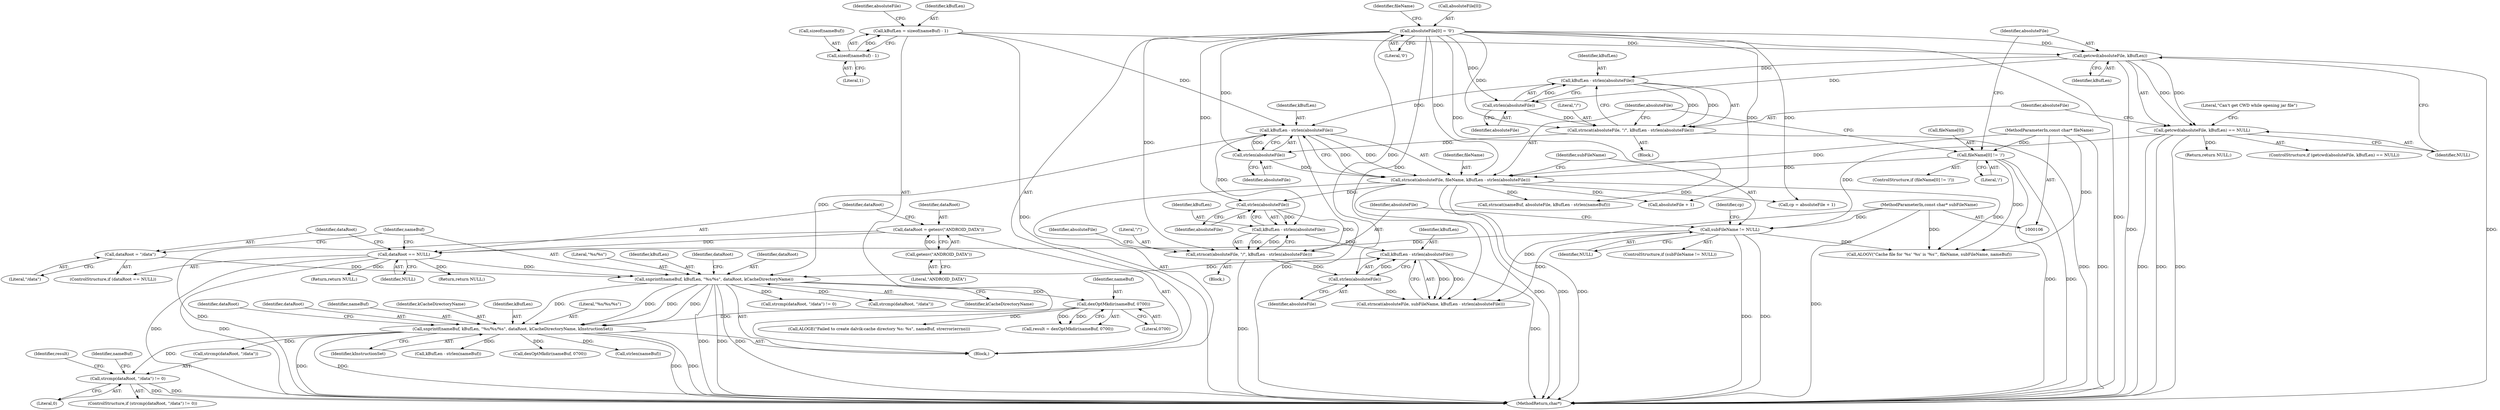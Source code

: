 digraph "0_Android_338aeaf28e9981c15d0673b18487dba61eb5447c@API" {
"1000254" [label="(Call,strcmp(dataRoot, \"/data\") != 0)"];
"1000246" [label="(Call,snprintf(nameBuf, kBufLen, \"%s/%s/%s\", dataRoot, kCacheDirectoryName, kInstructionSet))"];
"1000227" [label="(Call,dexOptMkdir(nameBuf, 0700))"];
"1000211" [label="(Call,snprintf(nameBuf, kBufLen, \"%s/%s\", dataRoot, kCacheDirectoryName))"];
"1000154" [label="(Call,kBufLen - strlen(absoluteFile))"];
"1000113" [label="(Call,kBufLen = sizeof(nameBuf) - 1)"];
"1000115" [label="(Call,sizeof(nameBuf) - 1)"];
"1000147" [label="(Call,kBufLen - strlen(absoluteFile))"];
"1000135" [label="(Call,getcwd(absoluteFile, kBufLen))"];
"1000121" [label="(Call,absoluteFile[0] = '\0')"];
"1000149" [label="(Call,strlen(absoluteFile))"];
"1000156" [label="(Call,strlen(absoluteFile))"];
"1000144" [label="(Call,strncat(absoluteFile, \"/\", kBufLen - strlen(absoluteFile)))"];
"1000173" [label="(Call,kBufLen - strlen(absoluteFile))"];
"1000166" [label="(Call,kBufLen - strlen(absoluteFile))"];
"1000168" [label="(Call,strlen(absoluteFile))"];
"1000151" [label="(Call,strncat(absoluteFile, fileName, kBufLen - strlen(absoluteFile)))"];
"1000127" [label="(Call,fileName[0] != '/')"];
"1000107" [label="(MethodParameterIn,const char* fileName)"];
"1000175" [label="(Call,strlen(absoluteFile))"];
"1000163" [label="(Call,strncat(absoluteFile, \"/\", kBufLen - strlen(absoluteFile)))"];
"1000208" [label="(Call,dataRoot = \"/data\")"];
"1000205" [label="(Call,dataRoot == NULL)"];
"1000200" [label="(Call,dataRoot = getenv(\"ANDROID_DATA\"))"];
"1000202" [label="(Call,getenv(\"ANDROID_DATA\"))"];
"1000159" [label="(Call,subFileName != NULL)"];
"1000108" [label="(MethodParameterIn,const char* subFileName)"];
"1000134" [label="(Call,getcwd(absoluteFile, kBufLen) == NULL)"];
"1000227" [label="(Call,dexOptMkdir(nameBuf, 0700))"];
"1000171" [label="(Identifier,absoluteFile)"];
"1000141" [label="(Literal,\"Can't get CWD while opening jar file\")"];
"1000160" [label="(Identifier,subFileName)"];
"1000162" [label="(Block,)"];
"1000202" [label="(Call,getenv(\"ANDROID_DATA\"))"];
"1000287" [label="(Call,strlen(nameBuf))"];
"1000156" [label="(Call,strlen(absoluteFile))"];
"1000129" [label="(Identifier,fileName)"];
"1000165" [label="(Literal,\"/\")"];
"1000152" [label="(Identifier,absoluteFile)"];
"1000254" [label="(Call,strcmp(dataRoot, \"/data\") != 0)"];
"1000212" [label="(Identifier,nameBuf)"];
"1000157" [label="(Identifier,absoluteFile)"];
"1000218" [label="(Call,strcmp(dataRoot, \"/data\") != 0)"];
"1000210" [label="(Literal,\"/data\")"];
"1000159" [label="(Call,subFileName != NULL)"];
"1000262" [label="(Identifier,result)"];
"1000255" [label="(Call,strcmp(dataRoot, \"/data\"))"];
"1000297" [label="(MethodReturn,char*)"];
"1000200" [label="(Call,dataRoot = getenv(\"ANDROID_DATA\"))"];
"1000138" [label="(Identifier,NULL)"];
"1000225" [label="(Call,result = dexOptMkdir(nameBuf, 0700))"];
"1000154" [label="(Call,kBufLen - strlen(absoluteFile))"];
"1000215" [label="(Identifier,dataRoot)"];
"1000244" [label="(Return,return NULL;)"];
"1000203" [label="(Literal,\"ANDROID_DATA\")"];
"1000251" [label="(Identifier,kCacheDirectoryName)"];
"1000168" [label="(Call,strlen(absoluteFile))"];
"1000174" [label="(Identifier,kBufLen)"];
"1000248" [label="(Identifier,kBufLen)"];
"1000204" [label="(ControlStructure,if (dataRoot == NULL))"];
"1000137" [label="(Identifier,kBufLen)"];
"1000214" [label="(Literal,\"%s/%s\")"];
"1000176" [label="(Identifier,absoluteFile)"];
"1000258" [label="(Literal,0)"];
"1000147" [label="(Call,kBufLen - strlen(absoluteFile))"];
"1000146" [label="(Literal,\"/\")"];
"1000213" [label="(Identifier,kBufLen)"];
"1000122" [label="(Call,absoluteFile[0])"];
"1000127" [label="(Call,fileName[0] != '/')"];
"1000175" [label="(Call,strlen(absoluteFile))"];
"1000178" [label="(Identifier,cp)"];
"1000228" [label="(Identifier,nameBuf)"];
"1000170" [label="(Call,strncat(absoluteFile, subFileName, kBufLen - strlen(absoluteFile)))"];
"1000161" [label="(Identifier,NULL)"];
"1000115" [label="(Call,sizeof(nameBuf) - 1)"];
"1000166" [label="(Call,kBufLen - strlen(absoluteFile))"];
"1000173" [label="(Call,kBufLen - strlen(absoluteFile))"];
"1000128" [label="(Call,fileName[0])"];
"1000113" [label="(Call,kBufLen = sizeof(nameBuf) - 1)"];
"1000134" [label="(Call,getcwd(absoluteFile, kBufLen) == NULL)"];
"1000169" [label="(Identifier,absoluteFile)"];
"1000280" [label="(Return,return NULL;)"];
"1000144" [label="(Call,strncat(absoluteFile, \"/\", kBufLen - strlen(absoluteFile)))"];
"1000150" [label="(Identifier,absoluteFile)"];
"1000109" [label="(Block,)"];
"1000283" [label="(Identifier,nameBuf)"];
"1000252" [label="(Identifier,kInstructionSet)"];
"1000289" [label="(Call,ALOGV(\"Cache file for '%s' '%s' is '%s'\", fileName, subFileName, nameBuf))"];
"1000151" [label="(Call,strncat(absoluteFile, fileName, kBufLen - strlen(absoluteFile)))"];
"1000126" [label="(ControlStructure,if (fileName[0] != '/'))"];
"1000153" [label="(Identifier,fileName)"];
"1000219" [label="(Call,strcmp(dataRoot, \"/data\"))"];
"1000164" [label="(Identifier,absoluteFile)"];
"1000229" [label="(Literal,0700)"];
"1000177" [label="(Call,cp = absoluteFile + 1)"];
"1000249" [label="(Literal,\"%s/%s/%s\")"];
"1000131" [label="(Literal,'/')"];
"1000132" [label="(Block,)"];
"1000148" [label="(Identifier,kBufLen)"];
"1000123" [label="(Identifier,absoluteFile)"];
"1000179" [label="(Call,absoluteFile + 1)"];
"1000256" [label="(Identifier,dataRoot)"];
"1000209" [label="(Identifier,dataRoot)"];
"1000246" [label="(Call,snprintf(nameBuf, kBufLen, \"%s/%s/%s\", dataRoot, kCacheDirectoryName, kInstructionSet))"];
"1000145" [label="(Identifier,absoluteFile)"];
"1000206" [label="(Identifier,dataRoot)"];
"1000142" [label="(Return,return NULL;)"];
"1000205" [label="(Call,dataRoot == NULL)"];
"1000135" [label="(Call,getcwd(absoluteFile, kBufLen))"];
"1000285" [label="(Call,kBufLen - strlen(nameBuf))"];
"1000207" [label="(Identifier,NULL)"];
"1000250" [label="(Identifier,dataRoot)"];
"1000149" [label="(Call,strlen(absoluteFile))"];
"1000121" [label="(Call,absoluteFile[0] = '\0')"];
"1000211" [label="(Call,snprintf(nameBuf, kBufLen, \"%s/%s\", dataRoot, kCacheDirectoryName))"];
"1000201" [label="(Identifier,dataRoot)"];
"1000253" [label="(ControlStructure,if (strcmp(dataRoot, \"/data\") != 0))"];
"1000167" [label="(Identifier,kBufLen)"];
"1000208" [label="(Call,dataRoot = \"/data\")"];
"1000118" [label="(Literal,1)"];
"1000282" [label="(Call,strncat(nameBuf, absoluteFile, kBufLen - strlen(nameBuf)))"];
"1000216" [label="(Identifier,kCacheDirectoryName)"];
"1000125" [label="(Literal,'\0')"];
"1000114" [label="(Identifier,kBufLen)"];
"1000163" [label="(Call,strncat(absoluteFile, \"/\", kBufLen - strlen(absoluteFile)))"];
"1000107" [label="(MethodParameterIn,const char* fileName)"];
"1000136" [label="(Identifier,absoluteFile)"];
"1000247" [label="(Identifier,nameBuf)"];
"1000155" [label="(Identifier,kBufLen)"];
"1000263" [label="(Call,dexOptMkdir(nameBuf, 0700))"];
"1000116" [label="(Call,sizeof(nameBuf))"];
"1000220" [label="(Identifier,dataRoot)"];
"1000158" [label="(ControlStructure,if (subFileName != NULL))"];
"1000133" [label="(ControlStructure,if (getcwd(absoluteFile, kBufLen) == NULL))"];
"1000108" [label="(MethodParameterIn,const char* subFileName)"];
"1000239" [label="(Call,ALOGE(\"Failed to create dalvik-cache directory %s: %s\", nameBuf, strerror(errno)))"];
"1000254" -> "1000253"  [label="AST: "];
"1000254" -> "1000258"  [label="CFG: "];
"1000255" -> "1000254"  [label="AST: "];
"1000258" -> "1000254"  [label="AST: "];
"1000262" -> "1000254"  [label="CFG: "];
"1000283" -> "1000254"  [label="CFG: "];
"1000254" -> "1000297"  [label="DDG: "];
"1000254" -> "1000297"  [label="DDG: "];
"1000246" -> "1000254"  [label="DDG: "];
"1000246" -> "1000109"  [label="AST: "];
"1000246" -> "1000252"  [label="CFG: "];
"1000247" -> "1000246"  [label="AST: "];
"1000248" -> "1000246"  [label="AST: "];
"1000249" -> "1000246"  [label="AST: "];
"1000250" -> "1000246"  [label="AST: "];
"1000251" -> "1000246"  [label="AST: "];
"1000252" -> "1000246"  [label="AST: "];
"1000256" -> "1000246"  [label="CFG: "];
"1000246" -> "1000297"  [label="DDG: "];
"1000246" -> "1000297"  [label="DDG: "];
"1000246" -> "1000297"  [label="DDG: "];
"1000246" -> "1000297"  [label="DDG: "];
"1000227" -> "1000246"  [label="DDG: "];
"1000211" -> "1000246"  [label="DDG: "];
"1000211" -> "1000246"  [label="DDG: "];
"1000211" -> "1000246"  [label="DDG: "];
"1000211" -> "1000246"  [label="DDG: "];
"1000246" -> "1000255"  [label="DDG: "];
"1000246" -> "1000263"  [label="DDG: "];
"1000246" -> "1000285"  [label="DDG: "];
"1000246" -> "1000287"  [label="DDG: "];
"1000227" -> "1000225"  [label="AST: "];
"1000227" -> "1000229"  [label="CFG: "];
"1000228" -> "1000227"  [label="AST: "];
"1000229" -> "1000227"  [label="AST: "];
"1000225" -> "1000227"  [label="CFG: "];
"1000227" -> "1000225"  [label="DDG: "];
"1000227" -> "1000225"  [label="DDG: "];
"1000211" -> "1000227"  [label="DDG: "];
"1000227" -> "1000239"  [label="DDG: "];
"1000211" -> "1000109"  [label="AST: "];
"1000211" -> "1000216"  [label="CFG: "];
"1000212" -> "1000211"  [label="AST: "];
"1000213" -> "1000211"  [label="AST: "];
"1000214" -> "1000211"  [label="AST: "];
"1000215" -> "1000211"  [label="AST: "];
"1000216" -> "1000211"  [label="AST: "];
"1000220" -> "1000211"  [label="CFG: "];
"1000211" -> "1000297"  [label="DDG: "];
"1000211" -> "1000297"  [label="DDG: "];
"1000211" -> "1000297"  [label="DDG: "];
"1000154" -> "1000211"  [label="DDG: "];
"1000173" -> "1000211"  [label="DDG: "];
"1000208" -> "1000211"  [label="DDG: "];
"1000205" -> "1000211"  [label="DDG: "];
"1000211" -> "1000218"  [label="DDG: "];
"1000211" -> "1000219"  [label="DDG: "];
"1000154" -> "1000151"  [label="AST: "];
"1000154" -> "1000156"  [label="CFG: "];
"1000155" -> "1000154"  [label="AST: "];
"1000156" -> "1000154"  [label="AST: "];
"1000151" -> "1000154"  [label="CFG: "];
"1000154" -> "1000297"  [label="DDG: "];
"1000154" -> "1000151"  [label="DDG: "];
"1000154" -> "1000151"  [label="DDG: "];
"1000113" -> "1000154"  [label="DDG: "];
"1000147" -> "1000154"  [label="DDG: "];
"1000156" -> "1000154"  [label="DDG: "];
"1000154" -> "1000166"  [label="DDG: "];
"1000113" -> "1000109"  [label="AST: "];
"1000113" -> "1000115"  [label="CFG: "];
"1000114" -> "1000113"  [label="AST: "];
"1000115" -> "1000113"  [label="AST: "];
"1000123" -> "1000113"  [label="CFG: "];
"1000113" -> "1000297"  [label="DDG: "];
"1000115" -> "1000113"  [label="DDG: "];
"1000113" -> "1000135"  [label="DDG: "];
"1000115" -> "1000118"  [label="CFG: "];
"1000116" -> "1000115"  [label="AST: "];
"1000118" -> "1000115"  [label="AST: "];
"1000147" -> "1000144"  [label="AST: "];
"1000147" -> "1000149"  [label="CFG: "];
"1000148" -> "1000147"  [label="AST: "];
"1000149" -> "1000147"  [label="AST: "];
"1000144" -> "1000147"  [label="CFG: "];
"1000147" -> "1000144"  [label="DDG: "];
"1000147" -> "1000144"  [label="DDG: "];
"1000135" -> "1000147"  [label="DDG: "];
"1000149" -> "1000147"  [label="DDG: "];
"1000135" -> "1000134"  [label="AST: "];
"1000135" -> "1000137"  [label="CFG: "];
"1000136" -> "1000135"  [label="AST: "];
"1000137" -> "1000135"  [label="AST: "];
"1000138" -> "1000135"  [label="CFG: "];
"1000135" -> "1000297"  [label="DDG: "];
"1000135" -> "1000297"  [label="DDG: "];
"1000135" -> "1000134"  [label="DDG: "];
"1000135" -> "1000134"  [label="DDG: "];
"1000121" -> "1000135"  [label="DDG: "];
"1000135" -> "1000149"  [label="DDG: "];
"1000121" -> "1000109"  [label="AST: "];
"1000121" -> "1000125"  [label="CFG: "];
"1000122" -> "1000121"  [label="AST: "];
"1000125" -> "1000121"  [label="AST: "];
"1000129" -> "1000121"  [label="CFG: "];
"1000121" -> "1000297"  [label="DDG: "];
"1000121" -> "1000144"  [label="DDG: "];
"1000121" -> "1000149"  [label="DDG: "];
"1000121" -> "1000151"  [label="DDG: "];
"1000121" -> "1000156"  [label="DDG: "];
"1000121" -> "1000163"  [label="DDG: "];
"1000121" -> "1000168"  [label="DDG: "];
"1000121" -> "1000170"  [label="DDG: "];
"1000121" -> "1000175"  [label="DDG: "];
"1000121" -> "1000177"  [label="DDG: "];
"1000121" -> "1000179"  [label="DDG: "];
"1000121" -> "1000282"  [label="DDG: "];
"1000149" -> "1000150"  [label="CFG: "];
"1000150" -> "1000149"  [label="AST: "];
"1000149" -> "1000144"  [label="DDG: "];
"1000156" -> "1000157"  [label="CFG: "];
"1000157" -> "1000156"  [label="AST: "];
"1000156" -> "1000151"  [label="DDG: "];
"1000144" -> "1000156"  [label="DDG: "];
"1000144" -> "1000132"  [label="AST: "];
"1000145" -> "1000144"  [label="AST: "];
"1000146" -> "1000144"  [label="AST: "];
"1000152" -> "1000144"  [label="CFG: "];
"1000144" -> "1000297"  [label="DDG: "];
"1000173" -> "1000170"  [label="AST: "];
"1000173" -> "1000175"  [label="CFG: "];
"1000174" -> "1000173"  [label="AST: "];
"1000175" -> "1000173"  [label="AST: "];
"1000170" -> "1000173"  [label="CFG: "];
"1000173" -> "1000297"  [label="DDG: "];
"1000173" -> "1000170"  [label="DDG: "];
"1000173" -> "1000170"  [label="DDG: "];
"1000166" -> "1000173"  [label="DDG: "];
"1000175" -> "1000173"  [label="DDG: "];
"1000166" -> "1000163"  [label="AST: "];
"1000166" -> "1000168"  [label="CFG: "];
"1000167" -> "1000166"  [label="AST: "];
"1000168" -> "1000166"  [label="AST: "];
"1000163" -> "1000166"  [label="CFG: "];
"1000166" -> "1000163"  [label="DDG: "];
"1000166" -> "1000163"  [label="DDG: "];
"1000168" -> "1000166"  [label="DDG: "];
"1000168" -> "1000169"  [label="CFG: "];
"1000169" -> "1000168"  [label="AST: "];
"1000168" -> "1000163"  [label="DDG: "];
"1000151" -> "1000168"  [label="DDG: "];
"1000151" -> "1000109"  [label="AST: "];
"1000152" -> "1000151"  [label="AST: "];
"1000153" -> "1000151"  [label="AST: "];
"1000160" -> "1000151"  [label="CFG: "];
"1000151" -> "1000297"  [label="DDG: "];
"1000151" -> "1000297"  [label="DDG: "];
"1000151" -> "1000297"  [label="DDG: "];
"1000127" -> "1000151"  [label="DDG: "];
"1000107" -> "1000151"  [label="DDG: "];
"1000151" -> "1000177"  [label="DDG: "];
"1000151" -> "1000179"  [label="DDG: "];
"1000151" -> "1000282"  [label="DDG: "];
"1000151" -> "1000289"  [label="DDG: "];
"1000127" -> "1000126"  [label="AST: "];
"1000127" -> "1000131"  [label="CFG: "];
"1000128" -> "1000127"  [label="AST: "];
"1000131" -> "1000127"  [label="AST: "];
"1000136" -> "1000127"  [label="CFG: "];
"1000152" -> "1000127"  [label="CFG: "];
"1000127" -> "1000297"  [label="DDG: "];
"1000127" -> "1000297"  [label="DDG: "];
"1000107" -> "1000127"  [label="DDG: "];
"1000127" -> "1000289"  [label="DDG: "];
"1000107" -> "1000106"  [label="AST: "];
"1000107" -> "1000297"  [label="DDG: "];
"1000107" -> "1000289"  [label="DDG: "];
"1000175" -> "1000176"  [label="CFG: "];
"1000176" -> "1000175"  [label="AST: "];
"1000175" -> "1000170"  [label="DDG: "];
"1000163" -> "1000175"  [label="DDG: "];
"1000163" -> "1000162"  [label="AST: "];
"1000164" -> "1000163"  [label="AST: "];
"1000165" -> "1000163"  [label="AST: "];
"1000171" -> "1000163"  [label="CFG: "];
"1000163" -> "1000297"  [label="DDG: "];
"1000208" -> "1000204"  [label="AST: "];
"1000208" -> "1000210"  [label="CFG: "];
"1000209" -> "1000208"  [label="AST: "];
"1000210" -> "1000208"  [label="AST: "];
"1000212" -> "1000208"  [label="CFG: "];
"1000205" -> "1000204"  [label="AST: "];
"1000205" -> "1000207"  [label="CFG: "];
"1000206" -> "1000205"  [label="AST: "];
"1000207" -> "1000205"  [label="AST: "];
"1000209" -> "1000205"  [label="CFG: "];
"1000212" -> "1000205"  [label="CFG: "];
"1000205" -> "1000297"  [label="DDG: "];
"1000205" -> "1000297"  [label="DDG: "];
"1000200" -> "1000205"  [label="DDG: "];
"1000159" -> "1000205"  [label="DDG: "];
"1000205" -> "1000244"  [label="DDG: "];
"1000205" -> "1000280"  [label="DDG: "];
"1000200" -> "1000109"  [label="AST: "];
"1000200" -> "1000202"  [label="CFG: "];
"1000201" -> "1000200"  [label="AST: "];
"1000202" -> "1000200"  [label="AST: "];
"1000206" -> "1000200"  [label="CFG: "];
"1000200" -> "1000297"  [label="DDG: "];
"1000202" -> "1000200"  [label="DDG: "];
"1000202" -> "1000203"  [label="CFG: "];
"1000203" -> "1000202"  [label="AST: "];
"1000159" -> "1000158"  [label="AST: "];
"1000159" -> "1000161"  [label="CFG: "];
"1000160" -> "1000159"  [label="AST: "];
"1000161" -> "1000159"  [label="AST: "];
"1000164" -> "1000159"  [label="CFG: "];
"1000178" -> "1000159"  [label="CFG: "];
"1000159" -> "1000297"  [label="DDG: "];
"1000159" -> "1000297"  [label="DDG: "];
"1000108" -> "1000159"  [label="DDG: "];
"1000134" -> "1000159"  [label="DDG: "];
"1000159" -> "1000170"  [label="DDG: "];
"1000159" -> "1000289"  [label="DDG: "];
"1000108" -> "1000106"  [label="AST: "];
"1000108" -> "1000297"  [label="DDG: "];
"1000108" -> "1000170"  [label="DDG: "];
"1000108" -> "1000289"  [label="DDG: "];
"1000134" -> "1000133"  [label="AST: "];
"1000134" -> "1000138"  [label="CFG: "];
"1000138" -> "1000134"  [label="AST: "];
"1000141" -> "1000134"  [label="CFG: "];
"1000145" -> "1000134"  [label="CFG: "];
"1000134" -> "1000297"  [label="DDG: "];
"1000134" -> "1000297"  [label="DDG: "];
"1000134" -> "1000297"  [label="DDG: "];
"1000134" -> "1000142"  [label="DDG: "];
}
